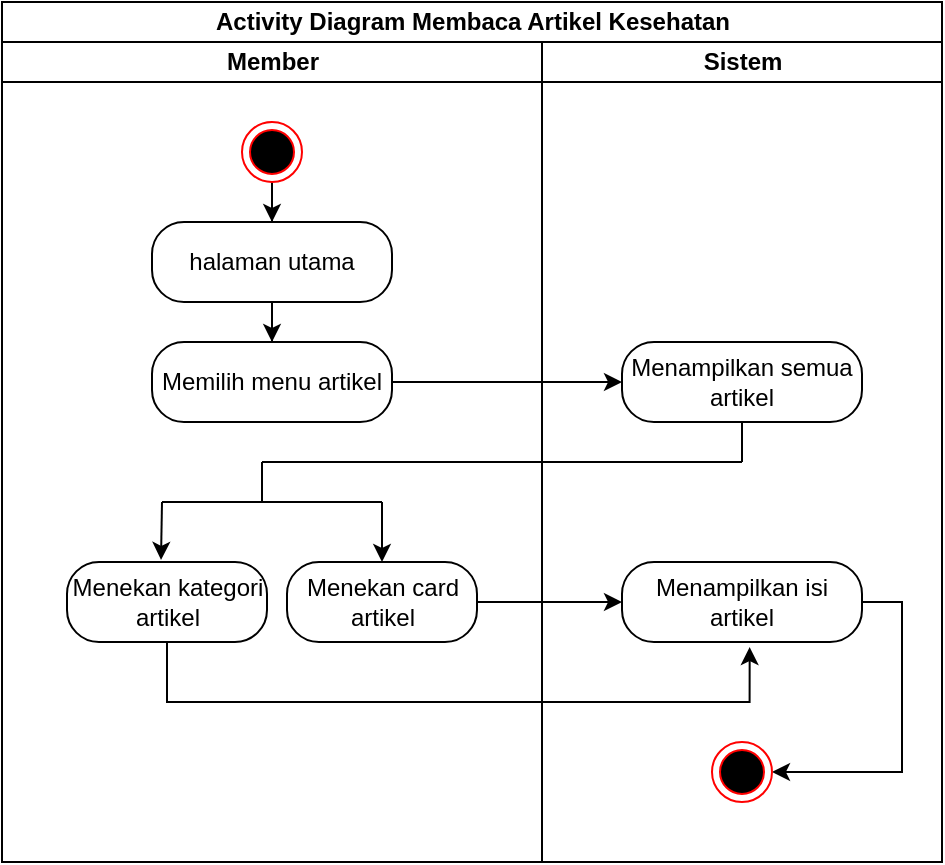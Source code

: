 <mxfile version="20.8.16" type="device"><diagram name="Halaman-1" id="DFiILBm5rPVtraX5rIZt"><mxGraphModel dx="1036" dy="614" grid="1" gridSize="10" guides="1" tooltips="1" connect="1" arrows="1" fold="1" page="1" pageScale="1" pageWidth="827" pageHeight="1169" math="0" shadow="0"><root><mxCell id="0"/><mxCell id="1" parent="0"/><mxCell id="UoeKQNjlJuLkmgNlma2o-1" value="Activity Diagram Membaca Artikel Kesehatan" style="swimlane;childLayout=stackLayout;resizeParent=1;resizeParentMax=0;startSize=20;html=1;" parent="1" vertex="1"><mxGeometry x="230" y="140" width="470" height="430" as="geometry"/></mxCell><mxCell id="UoeKQNjlJuLkmgNlma2o-2" value="Member" style="swimlane;startSize=20;html=1;" parent="UoeKQNjlJuLkmgNlma2o-1" vertex="1"><mxGeometry y="20" width="270" height="410" as="geometry"/></mxCell><mxCell id="UoeKQNjlJuLkmgNlma2o-9" value="" style="edgeStyle=orthogonalEdgeStyle;rounded=0;orthogonalLoop=1;jettySize=auto;html=1;" parent="UoeKQNjlJuLkmgNlma2o-2" source="UoeKQNjlJuLkmgNlma2o-5" target="UoeKQNjlJuLkmgNlma2o-6" edge="1"><mxGeometry relative="1" as="geometry"/></mxCell><mxCell id="UoeKQNjlJuLkmgNlma2o-5" value="" style="ellipse;html=1;shape=endState;fillColor=#000000;strokeColor=#ff0000;" parent="UoeKQNjlJuLkmgNlma2o-2" vertex="1"><mxGeometry x="120" y="40" width="30" height="30" as="geometry"/></mxCell><mxCell id="UoeKQNjlJuLkmgNlma2o-13" value="" style="edgeStyle=orthogonalEdgeStyle;rounded=0;orthogonalLoop=1;jettySize=auto;html=1;" parent="UoeKQNjlJuLkmgNlma2o-2" source="UoeKQNjlJuLkmgNlma2o-6" target="UoeKQNjlJuLkmgNlma2o-10" edge="1"><mxGeometry relative="1" as="geometry"/></mxCell><mxCell id="UoeKQNjlJuLkmgNlma2o-6" value="halaman utama" style="rounded=1;whiteSpace=wrap;html=1;arcSize=40;fontColor=#000000;fillColor=default;strokeColor=default;" parent="UoeKQNjlJuLkmgNlma2o-2" vertex="1"><mxGeometry x="75" y="90" width="120" height="40" as="geometry"/></mxCell><mxCell id="UoeKQNjlJuLkmgNlma2o-10" value="Memilih menu artikel" style="rounded=1;whiteSpace=wrap;html=1;arcSize=40;fontColor=#000000;fillColor=default;strokeColor=default;" parent="UoeKQNjlJuLkmgNlma2o-2" vertex="1"><mxGeometry x="75" y="150" width="120" height="40" as="geometry"/></mxCell><mxCell id="UoeKQNjlJuLkmgNlma2o-14" value="Menekan card artikel" style="rounded=1;whiteSpace=wrap;html=1;arcSize=40;fontColor=#000000;fillColor=default;strokeColor=default;" parent="UoeKQNjlJuLkmgNlma2o-2" vertex="1"><mxGeometry x="142.5" y="260" width="95" height="40" as="geometry"/></mxCell><mxCell id="UoeKQNjlJuLkmgNlma2o-18" value="Menekan kategori artikel" style="rounded=1;whiteSpace=wrap;html=1;arcSize=40;fontColor=#000000;fillColor=default;strokeColor=default;" parent="UoeKQNjlJuLkmgNlma2o-2" vertex="1"><mxGeometry x="32.5" y="260" width="100" height="40" as="geometry"/></mxCell><mxCell id="UoeKQNjlJuLkmgNlma2o-3" value="Sistem" style="swimlane;startSize=20;html=1;" parent="UoeKQNjlJuLkmgNlma2o-1" vertex="1"><mxGeometry x="270" y="20" width="200" height="410" as="geometry"/></mxCell><mxCell id="UoeKQNjlJuLkmgNlma2o-11" value="Menampilkan semua artikel" style="rounded=1;whiteSpace=wrap;html=1;arcSize=40;fontColor=#000000;fillColor=default;strokeColor=default;" parent="UoeKQNjlJuLkmgNlma2o-3" vertex="1"><mxGeometry x="40" y="150" width="120" height="40" as="geometry"/></mxCell><mxCell id="UoeKQNjlJuLkmgNlma2o-32" style="edgeStyle=orthogonalEdgeStyle;rounded=0;orthogonalLoop=1;jettySize=auto;html=1;entryX=1;entryY=0.5;entryDx=0;entryDy=0;" parent="UoeKQNjlJuLkmgNlma2o-3" source="UoeKQNjlJuLkmgNlma2o-15" target="UoeKQNjlJuLkmgNlma2o-31" edge="1"><mxGeometry relative="1" as="geometry"><Array as="points"><mxPoint x="180" y="280"/><mxPoint x="180" y="365"/></Array></mxGeometry></mxCell><mxCell id="UoeKQNjlJuLkmgNlma2o-15" value="Menampilkan isi artikel" style="rounded=1;whiteSpace=wrap;html=1;arcSize=40;fontColor=#000000;fillColor=default;strokeColor=default;" parent="UoeKQNjlJuLkmgNlma2o-3" vertex="1"><mxGeometry x="40" y="260" width="120" height="40" as="geometry"/></mxCell><mxCell id="UoeKQNjlJuLkmgNlma2o-31" value="" style="ellipse;html=1;shape=endState;fillColor=#000000;strokeColor=#ff0000;" parent="UoeKQNjlJuLkmgNlma2o-3" vertex="1"><mxGeometry x="85" y="350" width="30" height="30" as="geometry"/></mxCell><mxCell id="UoeKQNjlJuLkmgNlma2o-12" value="" style="edgeStyle=orthogonalEdgeStyle;rounded=0;orthogonalLoop=1;jettySize=auto;html=1;" parent="UoeKQNjlJuLkmgNlma2o-1" source="UoeKQNjlJuLkmgNlma2o-10" target="UoeKQNjlJuLkmgNlma2o-11" edge="1"><mxGeometry relative="1" as="geometry"/></mxCell><mxCell id="UoeKQNjlJuLkmgNlma2o-16" value="" style="edgeStyle=orthogonalEdgeStyle;rounded=0;orthogonalLoop=1;jettySize=auto;html=1;" parent="UoeKQNjlJuLkmgNlma2o-1" source="UoeKQNjlJuLkmgNlma2o-14" target="UoeKQNjlJuLkmgNlma2o-15" edge="1"><mxGeometry relative="1" as="geometry"/></mxCell><mxCell id="UoeKQNjlJuLkmgNlma2o-30" style="edgeStyle=orthogonalEdgeStyle;rounded=0;orthogonalLoop=1;jettySize=auto;html=1;entryX=0.532;entryY=1.064;entryDx=0;entryDy=0;entryPerimeter=0;" parent="UoeKQNjlJuLkmgNlma2o-1" source="UoeKQNjlJuLkmgNlma2o-18" target="UoeKQNjlJuLkmgNlma2o-15" edge="1"><mxGeometry relative="1" as="geometry"><Array as="points"><mxPoint x="82" y="350"/><mxPoint x="374" y="350"/></Array></mxGeometry></mxCell><mxCell id="UoeKQNjlJuLkmgNlma2o-20" value="" style="endArrow=none;html=1;rounded=0;entryX=0.5;entryY=1;entryDx=0;entryDy=0;" parent="1" target="UoeKQNjlJuLkmgNlma2o-11" edge="1"><mxGeometry width="50" height="50" relative="1" as="geometry"><mxPoint x="600" y="370" as="sourcePoint"/><mxPoint x="300" y="250" as="targetPoint"/></mxGeometry></mxCell><mxCell id="UoeKQNjlJuLkmgNlma2o-21" value="" style="endArrow=none;html=1;rounded=0;" parent="1" edge="1"><mxGeometry width="50" height="50" relative="1" as="geometry"><mxPoint x="360" y="370" as="sourcePoint"/><mxPoint x="600" y="370" as="targetPoint"/></mxGeometry></mxCell><mxCell id="UoeKQNjlJuLkmgNlma2o-25" value="" style="endArrow=none;html=1;rounded=0;" parent="1" edge="1"><mxGeometry width="50" height="50" relative="1" as="geometry"><mxPoint x="360" y="390" as="sourcePoint"/><mxPoint x="360" y="370" as="targetPoint"/></mxGeometry></mxCell><mxCell id="UoeKQNjlJuLkmgNlma2o-26" value="" style="endArrow=none;html=1;rounded=0;" parent="1" edge="1"><mxGeometry width="50" height="50" relative="1" as="geometry"><mxPoint x="310" y="390" as="sourcePoint"/><mxPoint x="420" y="390" as="targetPoint"/></mxGeometry></mxCell><mxCell id="UoeKQNjlJuLkmgNlma2o-27" value="" style="endArrow=classic;html=1;rounded=0;" parent="1" target="UoeKQNjlJuLkmgNlma2o-14" edge="1"><mxGeometry width="50" height="50" relative="1" as="geometry"><mxPoint x="420" y="390" as="sourcePoint"/><mxPoint x="500" y="340" as="targetPoint"/></mxGeometry></mxCell><mxCell id="UoeKQNjlJuLkmgNlma2o-28" value="" style="endArrow=classic;html=1;rounded=0;entryX=0.47;entryY=-0.026;entryDx=0;entryDy=0;entryPerimeter=0;" parent="1" target="UoeKQNjlJuLkmgNlma2o-18" edge="1"><mxGeometry width="50" height="50" relative="1" as="geometry"><mxPoint x="310" y="390" as="sourcePoint"/><mxPoint x="500" y="340" as="targetPoint"/></mxGeometry></mxCell></root></mxGraphModel></diagram></mxfile>